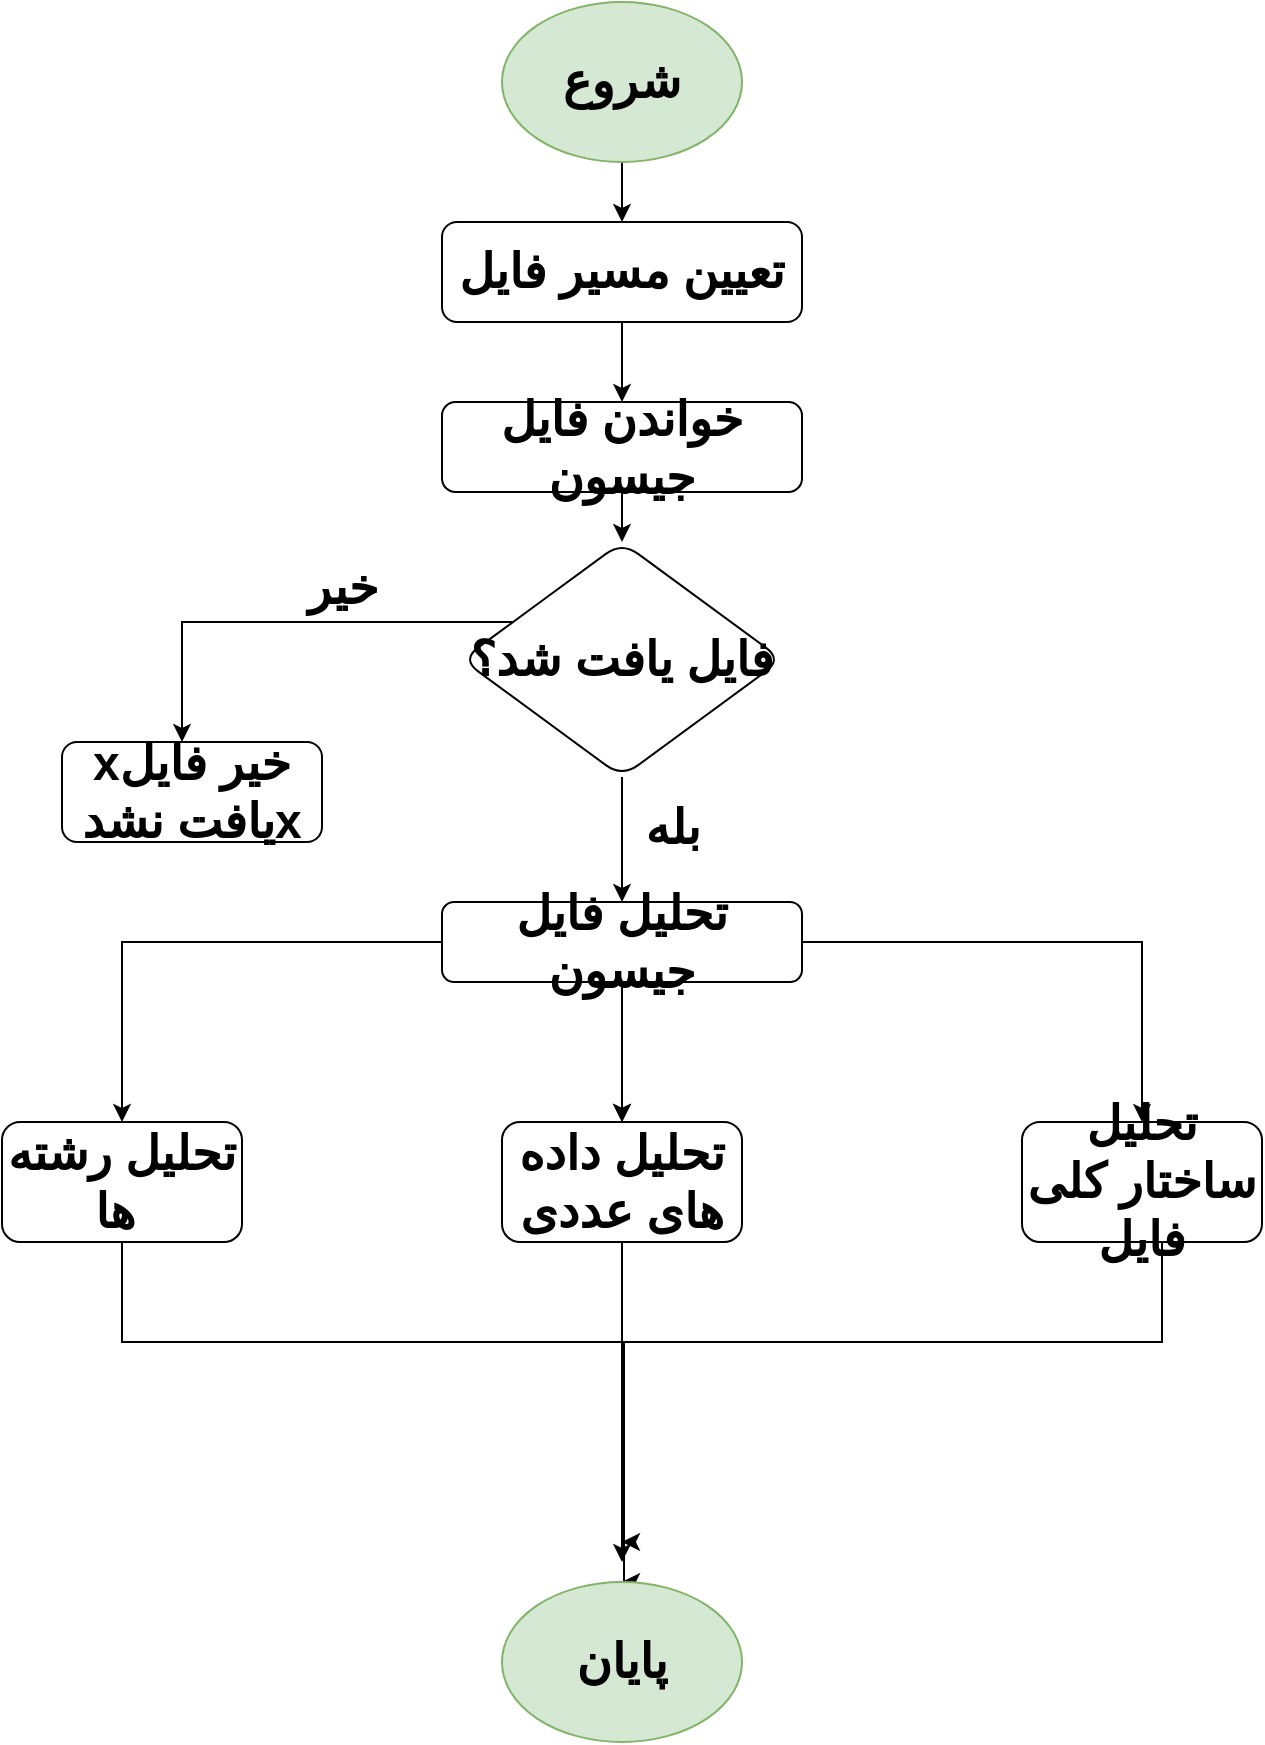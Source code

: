 <mxfile version="28.0.6">
  <diagram name="Page-1" id="S6jNXZhzO-77WSnkrmg4">
    <mxGraphModel dx="1042" dy="562" grid="1" gridSize="10" guides="1" tooltips="1" connect="1" arrows="1" fold="1" page="1" pageScale="1" pageWidth="850" pageHeight="1100" math="0" shadow="0">
      <root>
        <mxCell id="0" />
        <mxCell id="1" parent="0" />
        <mxCell id="Rj_fb2V1QzrYQEzQjXPc-3" value="" style="edgeStyle=orthogonalEdgeStyle;rounded=0;orthogonalLoop=1;jettySize=auto;html=1;" edge="1" parent="1" source="Rj_fb2V1QzrYQEzQjXPc-1" target="Rj_fb2V1QzrYQEzQjXPc-2">
          <mxGeometry relative="1" as="geometry" />
        </mxCell>
        <mxCell id="Rj_fb2V1QzrYQEzQjXPc-1" value="&lt;h1&gt;شروع&lt;/h1&gt;" style="ellipse;whiteSpace=wrap;html=1;fillColor=#d5e8d4;strokeColor=#82b366;" vertex="1" parent="1">
          <mxGeometry x="350" width="120" height="80" as="geometry" />
        </mxCell>
        <mxCell id="Rj_fb2V1QzrYQEzQjXPc-5" value="" style="edgeStyle=orthogonalEdgeStyle;rounded=0;orthogonalLoop=1;jettySize=auto;html=1;" edge="1" parent="1" source="Rj_fb2V1QzrYQEzQjXPc-2" target="Rj_fb2V1QzrYQEzQjXPc-4">
          <mxGeometry relative="1" as="geometry" />
        </mxCell>
        <mxCell id="Rj_fb2V1QzrYQEzQjXPc-2" value="&lt;h1&gt;تعیین مسیر فایل&lt;/h1&gt;" style="rounded=1;whiteSpace=wrap;html=1;" vertex="1" parent="1">
          <mxGeometry x="320" y="110" width="180" height="50" as="geometry" />
        </mxCell>
        <mxCell id="Rj_fb2V1QzrYQEzQjXPc-7" value="" style="edgeStyle=orthogonalEdgeStyle;rounded=0;orthogonalLoop=1;jettySize=auto;html=1;" edge="1" parent="1" source="Rj_fb2V1QzrYQEzQjXPc-4" target="Rj_fb2V1QzrYQEzQjXPc-6">
          <mxGeometry relative="1" as="geometry" />
        </mxCell>
        <mxCell id="Rj_fb2V1QzrYQEzQjXPc-4" value="&lt;h1&gt;خواندن فایل جیسون&lt;/h1&gt;" style="whiteSpace=wrap;html=1;rounded=1;" vertex="1" parent="1">
          <mxGeometry x="320" y="200" width="180" height="45" as="geometry" />
        </mxCell>
        <mxCell id="Rj_fb2V1QzrYQEzQjXPc-11" value="" style="edgeStyle=orthogonalEdgeStyle;rounded=0;orthogonalLoop=1;jettySize=auto;html=1;" edge="1" parent="1" source="Rj_fb2V1QzrYQEzQjXPc-6" target="Rj_fb2V1QzrYQEzQjXPc-10">
          <mxGeometry relative="1" as="geometry" />
        </mxCell>
        <mxCell id="Rj_fb2V1QzrYQEzQjXPc-6" value="&lt;h1&gt;فایل یافت شد؟&lt;/h1&gt;" style="rhombus;whiteSpace=wrap;html=1;rounded=1;" vertex="1" parent="1">
          <mxGeometry x="330" y="270" width="160" height="117.5" as="geometry" />
        </mxCell>
        <mxCell id="Rj_fb2V1QzrYQEzQjXPc-8" value="&lt;h1&gt;xخیر فایل یافت نشدx&lt;/h1&gt;" style="whiteSpace=wrap;html=1;rounded=1;" vertex="1" parent="1">
          <mxGeometry x="130" y="370" width="130" height="50" as="geometry" />
        </mxCell>
        <mxCell id="Rj_fb2V1QzrYQEzQjXPc-15" value="" style="edgeStyle=orthogonalEdgeStyle;rounded=0;orthogonalLoop=1;jettySize=auto;html=1;" edge="1" parent="1" source="Rj_fb2V1QzrYQEzQjXPc-10" target="Rj_fb2V1QzrYQEzQjXPc-14">
          <mxGeometry relative="1" as="geometry" />
        </mxCell>
        <mxCell id="Rj_fb2V1QzrYQEzQjXPc-16" value="" style="edgeStyle=orthogonalEdgeStyle;rounded=0;orthogonalLoop=1;jettySize=auto;html=1;" edge="1" parent="1" source="Rj_fb2V1QzrYQEzQjXPc-10" target="Rj_fb2V1QzrYQEzQjXPc-14">
          <mxGeometry relative="1" as="geometry" />
        </mxCell>
        <mxCell id="Rj_fb2V1QzrYQEzQjXPc-18" value="" style="edgeStyle=orthogonalEdgeStyle;rounded=0;orthogonalLoop=1;jettySize=auto;html=1;" edge="1" parent="1" source="Rj_fb2V1QzrYQEzQjXPc-10" target="Rj_fb2V1QzrYQEzQjXPc-17">
          <mxGeometry relative="1" as="geometry" />
        </mxCell>
        <mxCell id="Rj_fb2V1QzrYQEzQjXPc-20" value="" style="edgeStyle=orthogonalEdgeStyle;rounded=0;orthogonalLoop=1;jettySize=auto;html=1;" edge="1" parent="1" source="Rj_fb2V1QzrYQEzQjXPc-10" target="Rj_fb2V1QzrYQEzQjXPc-19">
          <mxGeometry relative="1" as="geometry" />
        </mxCell>
        <mxCell id="Rj_fb2V1QzrYQEzQjXPc-10" value="&lt;h1&gt;تحلیل فایل جیسون&lt;/h1&gt;" style="whiteSpace=wrap;html=1;rounded=1;" vertex="1" parent="1">
          <mxGeometry x="320" y="450" width="180" height="40" as="geometry" />
        </mxCell>
        <mxCell id="Rj_fb2V1QzrYQEzQjXPc-9" value="" style="edgeStyle=orthogonalEdgeStyle;rounded=0;orthogonalLoop=1;jettySize=auto;html=1;" edge="1" parent="1" source="Rj_fb2V1QzrYQEzQjXPc-6" target="Rj_fb2V1QzrYQEzQjXPc-8">
          <mxGeometry relative="1" as="geometry">
            <Array as="points">
              <mxPoint x="190" y="310" />
            </Array>
          </mxGeometry>
        </mxCell>
        <mxCell id="Rj_fb2V1QzrYQEzQjXPc-12" value="&lt;h1&gt;خیر&lt;/h1&gt;" style="text;html=1;align=center;verticalAlign=middle;resizable=0;points=[];autosize=1;strokeColor=none;fillColor=none;" vertex="1" parent="1">
          <mxGeometry x="245" y="258" width="50" height="70" as="geometry" />
        </mxCell>
        <mxCell id="Rj_fb2V1QzrYQEzQjXPc-13" value="&lt;h1&gt;بله&lt;/h1&gt;" style="text;html=1;align=center;verticalAlign=middle;resizable=0;points=[];autosize=1;strokeColor=none;fillColor=none;" vertex="1" parent="1">
          <mxGeometry x="410" y="378" width="50" height="70" as="geometry" />
        </mxCell>
        <mxCell id="Rj_fb2V1QzrYQEzQjXPc-22" style="edgeStyle=orthogonalEdgeStyle;rounded=0;orthogonalLoop=1;jettySize=auto;html=1;" edge="1" parent="1" source="Rj_fb2V1QzrYQEzQjXPc-14">
          <mxGeometry relative="1" as="geometry">
            <mxPoint x="410" y="770" as="targetPoint" />
            <Array as="points">
              <mxPoint x="410" y="695" />
              <mxPoint x="411" y="695" />
            </Array>
          </mxGeometry>
        </mxCell>
        <mxCell id="Rj_fb2V1QzrYQEzQjXPc-14" value="&lt;h1&gt;تحلیل داده های عددی&lt;/h1&gt;" style="rounded=1;whiteSpace=wrap;html=1;" vertex="1" parent="1">
          <mxGeometry x="350" y="560" width="120" height="60" as="geometry" />
        </mxCell>
        <mxCell id="Rj_fb2V1QzrYQEzQjXPc-21" style="edgeStyle=orthogonalEdgeStyle;rounded=0;orthogonalLoop=1;jettySize=auto;html=1;" edge="1" parent="1">
          <mxGeometry relative="1" as="geometry">
            <mxPoint x="410" y="780" as="targetPoint" />
            <mxPoint x="680" y="620" as="sourcePoint" />
            <Array as="points">
              <mxPoint x="680" y="670" />
              <mxPoint x="410" y="670" />
              <mxPoint x="410" y="780" />
            </Array>
          </mxGeometry>
        </mxCell>
        <mxCell id="Rj_fb2V1QzrYQEzQjXPc-17" value="&lt;h1&gt;تحلیل ساختار کلی فایل&lt;/h1&gt;" style="rounded=1;whiteSpace=wrap;html=1;" vertex="1" parent="1">
          <mxGeometry x="610" y="560" width="120" height="60" as="geometry" />
        </mxCell>
        <mxCell id="Rj_fb2V1QzrYQEzQjXPc-23" style="edgeStyle=orthogonalEdgeStyle;rounded=0;orthogonalLoop=1;jettySize=auto;html=1;" edge="1" parent="1" source="Rj_fb2V1QzrYQEzQjXPc-19">
          <mxGeometry relative="1" as="geometry">
            <mxPoint x="410" y="790" as="targetPoint" />
            <Array as="points">
              <mxPoint x="160" y="670" />
              <mxPoint x="411" y="670" />
            </Array>
          </mxGeometry>
        </mxCell>
        <mxCell id="Rj_fb2V1QzrYQEzQjXPc-19" value="&lt;h1&gt;تحلیل رشته ها&amp;nbsp;&lt;/h1&gt;" style="whiteSpace=wrap;html=1;rounded=1;" vertex="1" parent="1">
          <mxGeometry x="100" y="560" width="120" height="60" as="geometry" />
        </mxCell>
        <mxCell id="Rj_fb2V1QzrYQEzQjXPc-25" value="&lt;h1&gt;پایان&lt;/h1&gt;" style="ellipse;whiteSpace=wrap;html=1;fillColor=#d5e8d4;strokeColor=#82b366;" vertex="1" parent="1">
          <mxGeometry x="350" y="790" width="120" height="80" as="geometry" />
        </mxCell>
      </root>
    </mxGraphModel>
  </diagram>
</mxfile>
